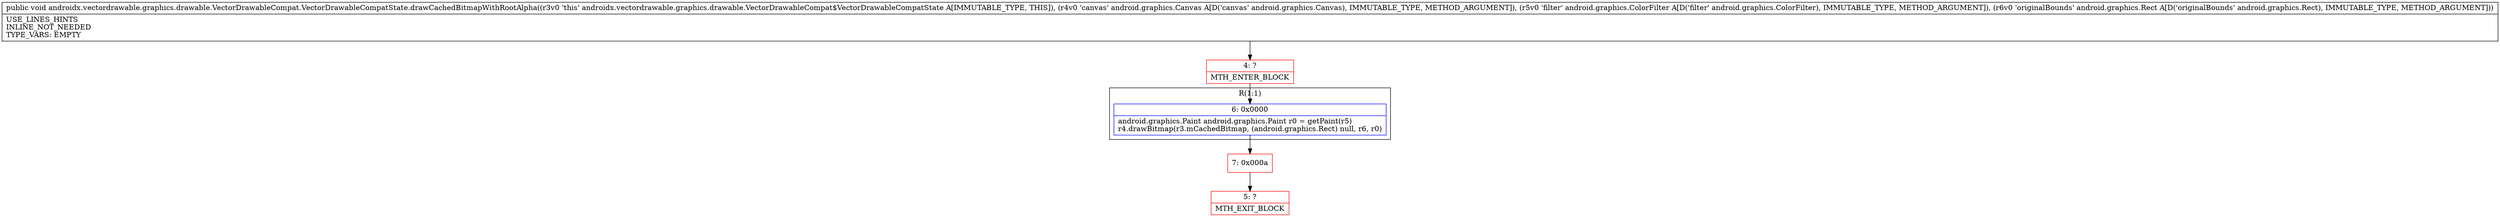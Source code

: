 digraph "CFG forandroidx.vectordrawable.graphics.drawable.VectorDrawableCompat.VectorDrawableCompatState.drawCachedBitmapWithRootAlpha(Landroid\/graphics\/Canvas;Landroid\/graphics\/ColorFilter;Landroid\/graphics\/Rect;)V" {
subgraph cluster_Region_284475313 {
label = "R(1:1)";
node [shape=record,color=blue];
Node_6 [shape=record,label="{6\:\ 0x0000|android.graphics.Paint android.graphics.Paint r0 = getPaint(r5)\lr4.drawBitmap(r3.mCachedBitmap, (android.graphics.Rect) null, r6, r0)\l}"];
}
Node_4 [shape=record,color=red,label="{4\:\ ?|MTH_ENTER_BLOCK\l}"];
Node_7 [shape=record,color=red,label="{7\:\ 0x000a}"];
Node_5 [shape=record,color=red,label="{5\:\ ?|MTH_EXIT_BLOCK\l}"];
MethodNode[shape=record,label="{public void androidx.vectordrawable.graphics.drawable.VectorDrawableCompat.VectorDrawableCompatState.drawCachedBitmapWithRootAlpha((r3v0 'this' androidx.vectordrawable.graphics.drawable.VectorDrawableCompat$VectorDrawableCompatState A[IMMUTABLE_TYPE, THIS]), (r4v0 'canvas' android.graphics.Canvas A[D('canvas' android.graphics.Canvas), IMMUTABLE_TYPE, METHOD_ARGUMENT]), (r5v0 'filter' android.graphics.ColorFilter A[D('filter' android.graphics.ColorFilter), IMMUTABLE_TYPE, METHOD_ARGUMENT]), (r6v0 'originalBounds' android.graphics.Rect A[D('originalBounds' android.graphics.Rect), IMMUTABLE_TYPE, METHOD_ARGUMENT]))  | USE_LINES_HINTS\lINLINE_NOT_NEEDED\lTYPE_VARS: EMPTY\l}"];
MethodNode -> Node_4;Node_6 -> Node_7;
Node_4 -> Node_6;
Node_7 -> Node_5;
}

